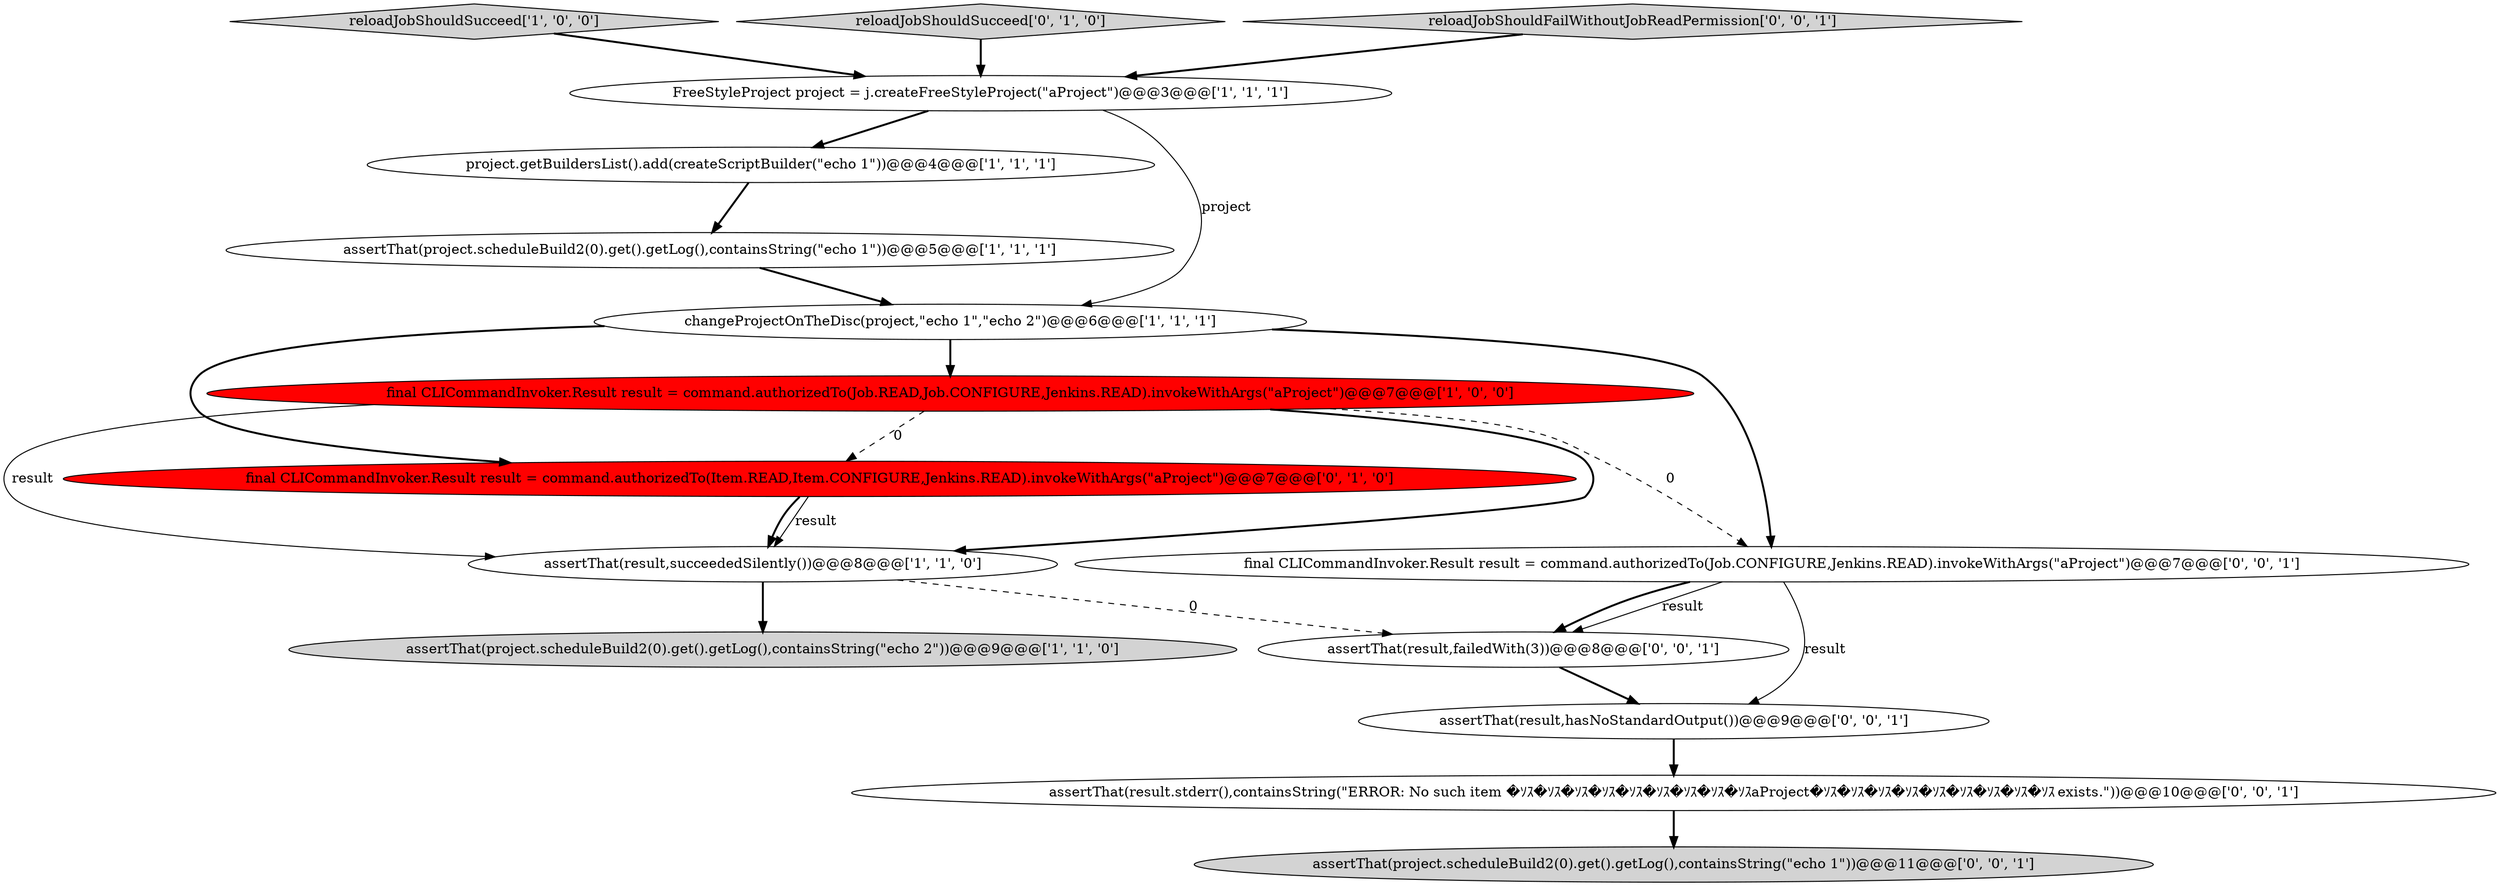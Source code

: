 digraph {
2 [style = filled, label = "assertThat(project.scheduleBuild2(0).get().getLog(),containsString(\"echo 1\"))@@@5@@@['1', '1', '1']", fillcolor = white, shape = ellipse image = "AAA0AAABBB1BBB"];
8 [style = filled, label = "final CLICommandInvoker.Result result = command.authorizedTo(Item.READ,Item.CONFIGURE,Jenkins.READ).invokeWithArgs(\"aProject\")@@@7@@@['0', '1', '0']", fillcolor = red, shape = ellipse image = "AAA1AAABBB2BBB"];
7 [style = filled, label = "assertThat(project.scheduleBuild2(0).get().getLog(),containsString(\"echo 2\"))@@@9@@@['1', '1', '0']", fillcolor = lightgray, shape = ellipse image = "AAA0AAABBB1BBB"];
4 [style = filled, label = "changeProjectOnTheDisc(project,\"echo 1\",\"echo 2\")@@@6@@@['1', '1', '1']", fillcolor = white, shape = ellipse image = "AAA0AAABBB1BBB"];
3 [style = filled, label = "FreeStyleProject project = j.createFreeStyleProject(\"aProject\")@@@3@@@['1', '1', '1']", fillcolor = white, shape = ellipse image = "AAA0AAABBB1BBB"];
5 [style = filled, label = "final CLICommandInvoker.Result result = command.authorizedTo(Job.READ,Job.CONFIGURE,Jenkins.READ).invokeWithArgs(\"aProject\")@@@7@@@['1', '0', '0']", fillcolor = red, shape = ellipse image = "AAA1AAABBB1BBB"];
6 [style = filled, label = "reloadJobShouldSucceed['1', '0', '0']", fillcolor = lightgray, shape = diamond image = "AAA0AAABBB1BBB"];
9 [style = filled, label = "reloadJobShouldSucceed['0', '1', '0']", fillcolor = lightgray, shape = diamond image = "AAA0AAABBB2BBB"];
13 [style = filled, label = "final CLICommandInvoker.Result result = command.authorizedTo(Job.CONFIGURE,Jenkins.READ).invokeWithArgs(\"aProject\")@@@7@@@['0', '0', '1']", fillcolor = white, shape = ellipse image = "AAA0AAABBB3BBB"];
14 [style = filled, label = "reloadJobShouldFailWithoutJobReadPermission['0', '0', '1']", fillcolor = lightgray, shape = diamond image = "AAA0AAABBB3BBB"];
15 [style = filled, label = "assertThat(result,hasNoStandardOutput())@@@9@@@['0', '0', '1']", fillcolor = white, shape = ellipse image = "AAA0AAABBB3BBB"];
12 [style = filled, label = "assertThat(result.stderr(),containsString(\"ERROR: No such item �ｿｽ�ｿｽ�ｿｽ�ｿｽ�ｿｽ�ｿｽ�ｿｽ�ｿｽ�ｿｽaProject�ｿｽ�ｿｽ�ｿｽ�ｿｽ�ｿｽ�ｿｽ�ｿｽ�ｿｽ�ｿｽ exists.\"))@@@10@@@['0', '0', '1']", fillcolor = white, shape = ellipse image = "AAA0AAABBB3BBB"];
1 [style = filled, label = "assertThat(result,succeededSilently())@@@8@@@['1', '1', '0']", fillcolor = white, shape = ellipse image = "AAA0AAABBB1BBB"];
0 [style = filled, label = "project.getBuildersList().add(createScriptBuilder(\"echo 1\"))@@@4@@@['1', '1', '1']", fillcolor = white, shape = ellipse image = "AAA0AAABBB1BBB"];
11 [style = filled, label = "assertThat(result,failedWith(3))@@@8@@@['0', '0', '1']", fillcolor = white, shape = ellipse image = "AAA0AAABBB3BBB"];
10 [style = filled, label = "assertThat(project.scheduleBuild2(0).get().getLog(),containsString(\"echo 1\"))@@@11@@@['0', '0', '1']", fillcolor = lightgray, shape = ellipse image = "AAA0AAABBB3BBB"];
5->13 [style = dashed, label="0"];
14->3 [style = bold, label=""];
6->3 [style = bold, label=""];
4->13 [style = bold, label=""];
0->2 [style = bold, label=""];
13->11 [style = solid, label="result"];
2->4 [style = bold, label=""];
1->7 [style = bold, label=""];
13->11 [style = bold, label=""];
11->15 [style = bold, label=""];
3->0 [style = bold, label=""];
8->1 [style = bold, label=""];
5->1 [style = bold, label=""];
12->10 [style = bold, label=""];
8->1 [style = solid, label="result"];
1->11 [style = dashed, label="0"];
5->1 [style = solid, label="result"];
5->8 [style = dashed, label="0"];
9->3 [style = bold, label=""];
4->8 [style = bold, label=""];
3->4 [style = solid, label="project"];
13->15 [style = solid, label="result"];
15->12 [style = bold, label=""];
4->5 [style = bold, label=""];
}
